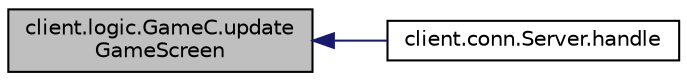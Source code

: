 digraph "client.logic.GameC.updateGameScreen"
{
  edge [fontname="Helvetica",fontsize="10",labelfontname="Helvetica",labelfontsize="10"];
  node [fontname="Helvetica",fontsize="10",shape=record];
  rankdir="LR";
  Node13 [label="client.logic.GameC.update\lGameScreen",height=0.2,width=0.4,color="black", fillcolor="grey75", style="filled", fontcolor="black"];
  Node13 -> Node14 [dir="back",color="midnightblue",fontsize="10",style="solid",fontname="Helvetica"];
  Node14 [label="client.conn.Server.handle",height=0.2,width=0.4,color="black", fillcolor="white", style="filled",URL="$classclient_1_1conn_1_1_server.html#a620def50e5115d3798407dfff5433ead"];
}
